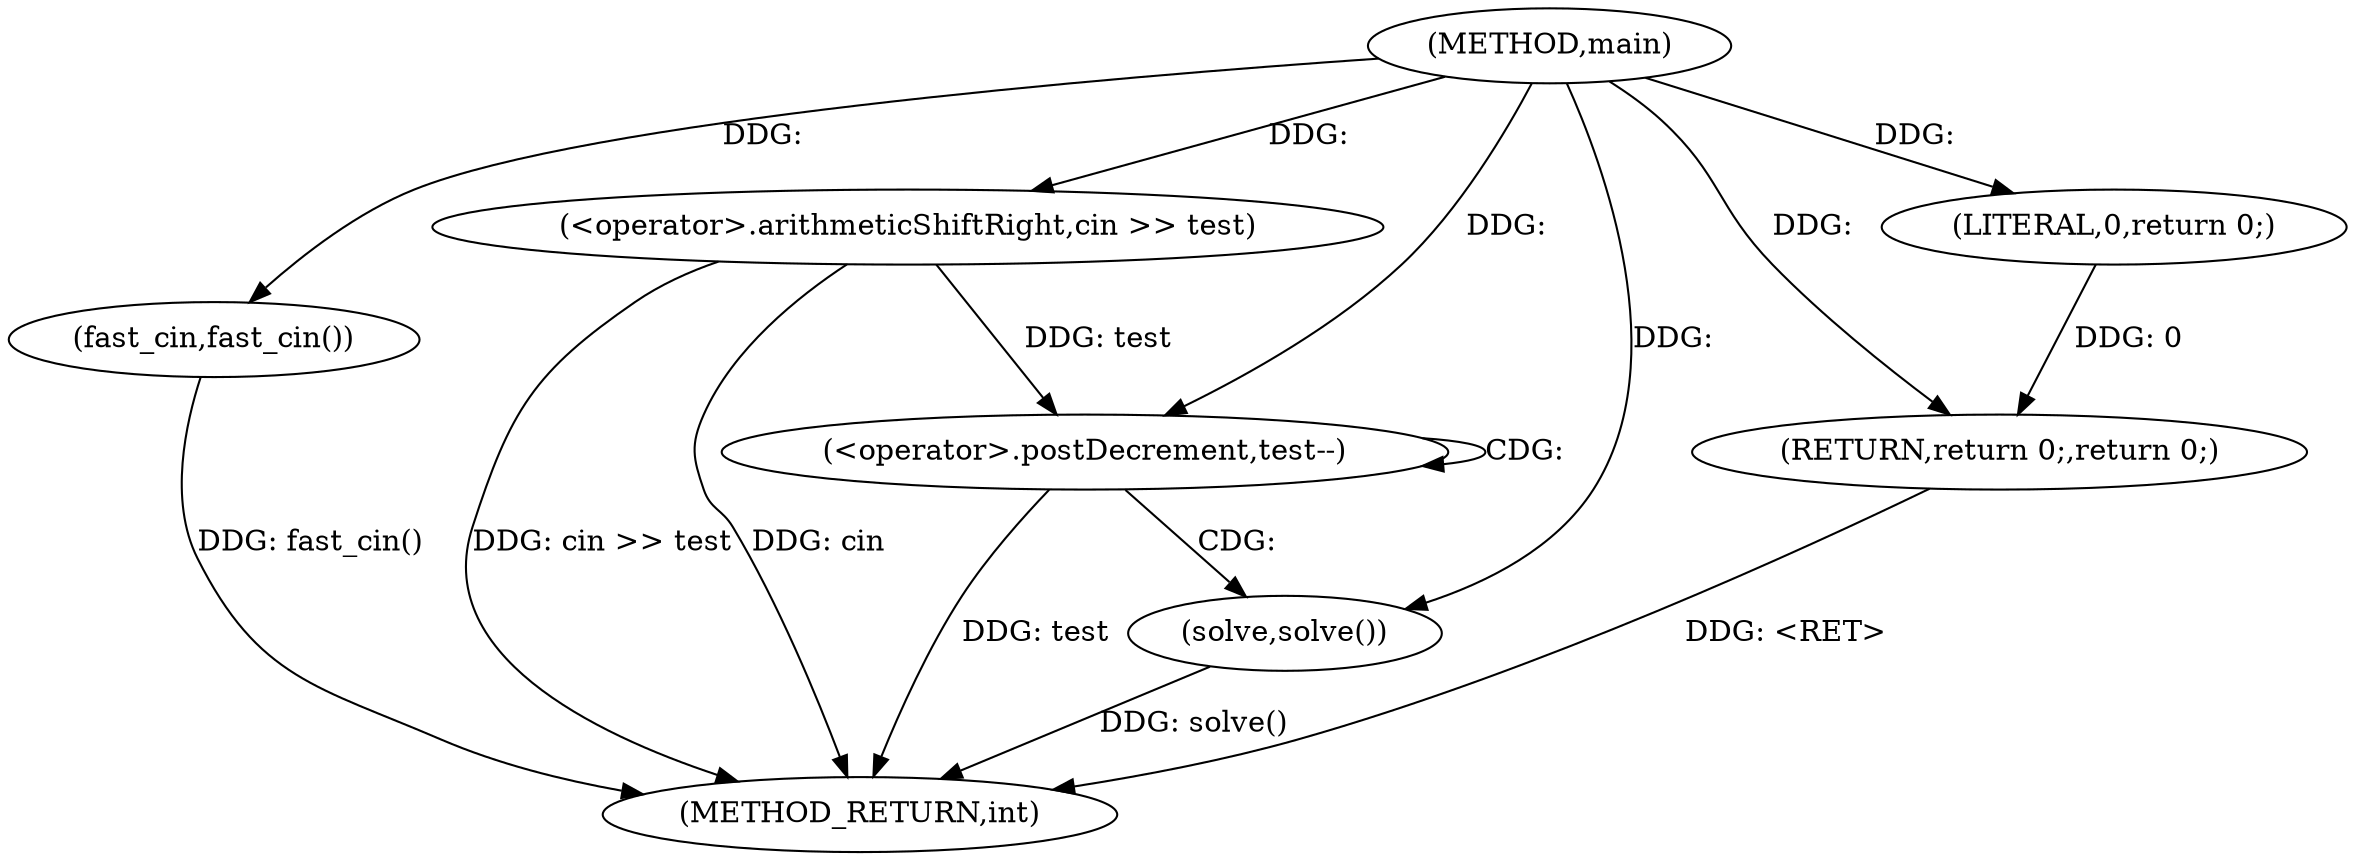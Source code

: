 digraph "main" {  
"1000290" [label = "(METHOD,main)" ]
"1000304" [label = "(METHOD_RETURN,int)" ]
"1000292" [label = "(fast_cin,fast_cin())" ]
"1000294" [label = "(<operator>.arithmeticShiftRight,cin >> test)" ]
"1000302" [label = "(RETURN,return 0;,return 0;)" ]
"1000298" [label = "(<operator>.postDecrement,test--)" ]
"1000303" [label = "(LITERAL,0,return 0;)" ]
"1000301" [label = "(solve,solve())" ]
  "1000302" -> "1000304"  [ label = "DDG: <RET>"] 
  "1000292" -> "1000304"  [ label = "DDG: fast_cin()"] 
  "1000294" -> "1000304"  [ label = "DDG: cin >> test"] 
  "1000298" -> "1000304"  [ label = "DDG: test"] 
  "1000301" -> "1000304"  [ label = "DDG: solve()"] 
  "1000294" -> "1000304"  [ label = "DDG: cin"] 
  "1000290" -> "1000292"  [ label = "DDG: "] 
  "1000303" -> "1000302"  [ label = "DDG: 0"] 
  "1000290" -> "1000302"  [ label = "DDG: "] 
  "1000290" -> "1000294"  [ label = "DDG: "] 
  "1000290" -> "1000303"  [ label = "DDG: "] 
  "1000294" -> "1000298"  [ label = "DDG: test"] 
  "1000290" -> "1000298"  [ label = "DDG: "] 
  "1000290" -> "1000301"  [ label = "DDG: "] 
  "1000298" -> "1000298"  [ label = "CDG: "] 
  "1000298" -> "1000301"  [ label = "CDG: "] 
}
